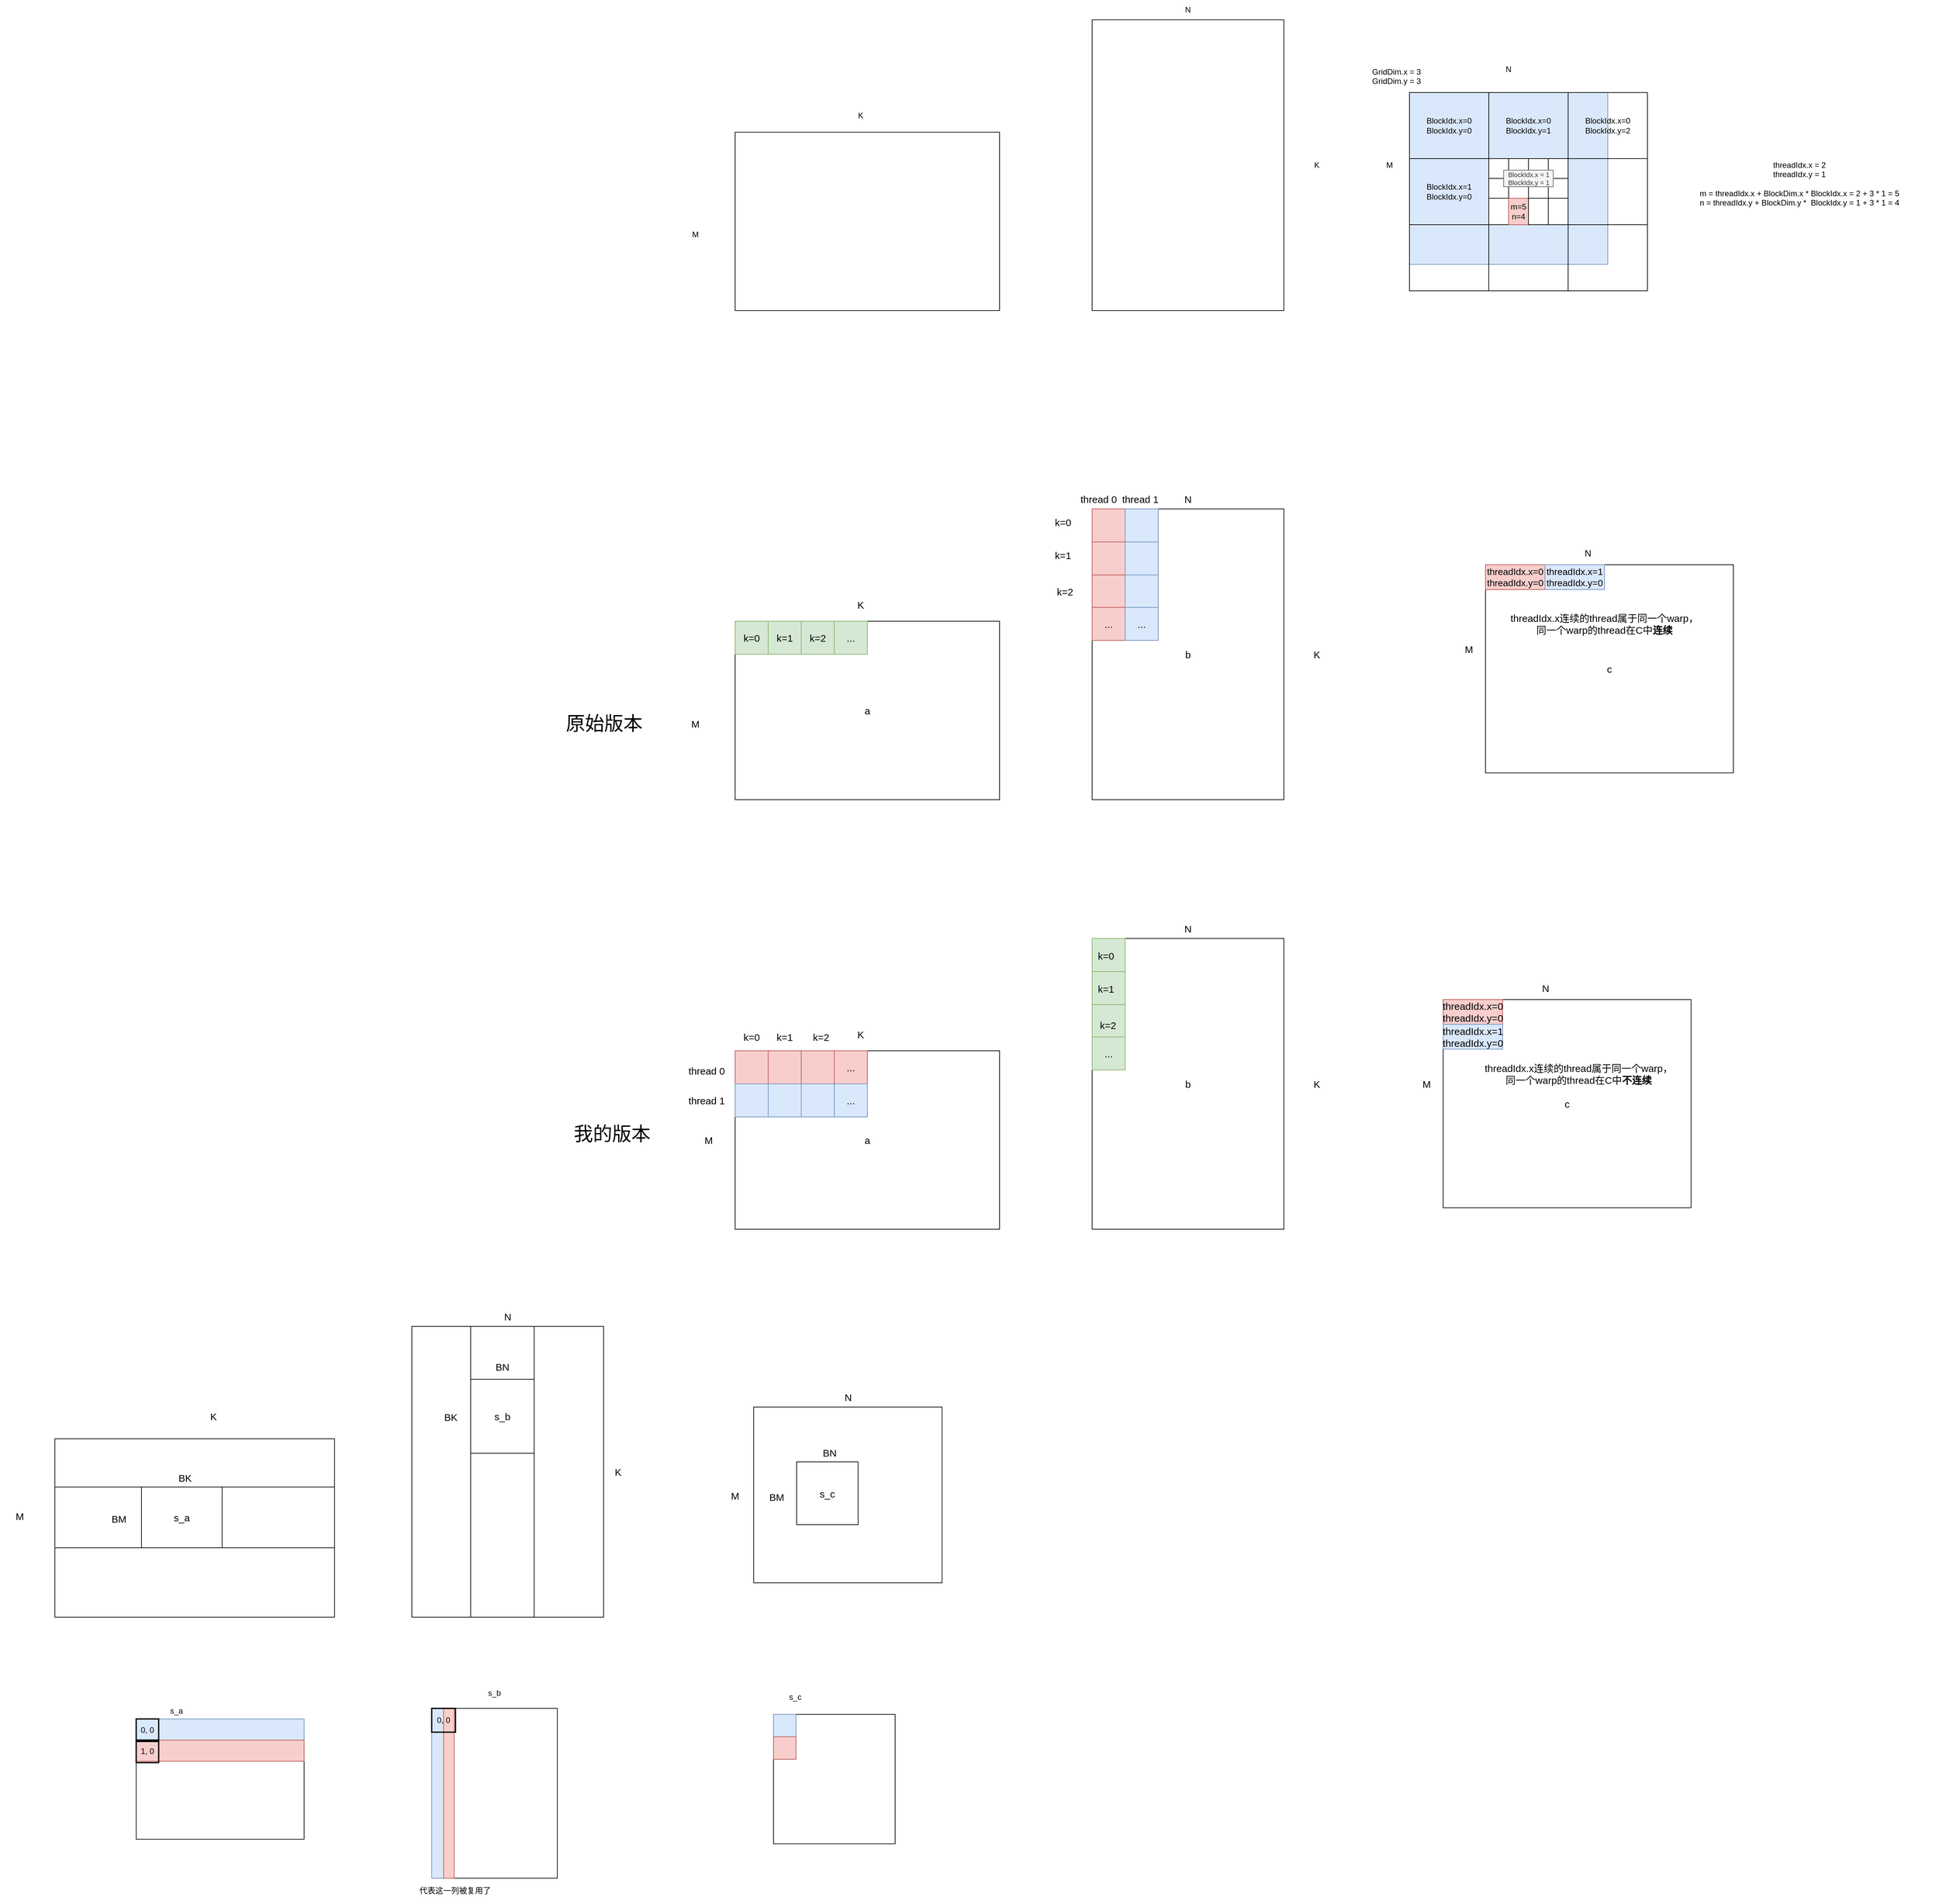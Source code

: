 <mxfile version="24.7.7">
  <diagram name="第 1 页" id="v_rf210XtzXQO-0uFHd5">
    <mxGraphModel dx="3592" dy="1019" grid="0" gridSize="10" guides="1" tooltips="1" connect="1" arrows="1" fold="1" page="1" pageScale="1" pageWidth="827" pageHeight="1169" math="0" shadow="0">
      <root>
        <mxCell id="0" />
        <mxCell id="1" parent="0" />
        <mxCell id="Rxh7XKzHP8LFKw5AA_ND-2" value="" style="rounded=0;whiteSpace=wrap;html=1;" parent="1" vertex="1">
          <mxGeometry x="10" y="200" width="400" height="270" as="geometry" />
        </mxCell>
        <mxCell id="Rxh7XKzHP8LFKw5AA_ND-3" value="M" style="text;html=1;align=center;verticalAlign=middle;whiteSpace=wrap;rounded=0;" parent="1" vertex="1">
          <mxGeometry x="-80" y="340" width="60" height="30" as="geometry" />
        </mxCell>
        <mxCell id="Rxh7XKzHP8LFKw5AA_ND-4" value="K" style="text;html=1;align=center;verticalAlign=middle;whiteSpace=wrap;rounded=0;" parent="1" vertex="1">
          <mxGeometry x="170" y="160" width="60" height="30" as="geometry" />
        </mxCell>
        <mxCell id="Rxh7XKzHP8LFKw5AA_ND-5" value="" style="rounded=0;whiteSpace=wrap;html=1;" parent="1" vertex="1">
          <mxGeometry x="550" y="30" width="290" height="440" as="geometry" />
        </mxCell>
        <mxCell id="Rxh7XKzHP8LFKw5AA_ND-6" value="N" style="text;html=1;align=center;verticalAlign=middle;whiteSpace=wrap;rounded=0;" parent="1" vertex="1">
          <mxGeometry x="665" width="60" height="30" as="geometry" />
        </mxCell>
        <mxCell id="Rxh7XKzHP8LFKw5AA_ND-7" value="K" style="text;html=1;align=center;verticalAlign=middle;whiteSpace=wrap;rounded=0;" parent="1" vertex="1">
          <mxGeometry x="860" y="235" width="60" height="30" as="geometry" />
        </mxCell>
        <mxCell id="Rxh7XKzHP8LFKw5AA_ND-8" value="" style="rounded=0;whiteSpace=wrap;html=1;fillColor=#dae8fc;strokeColor=#6c8ebf;" parent="1" vertex="1">
          <mxGeometry x="1030" y="140" width="300" height="260" as="geometry" />
        </mxCell>
        <mxCell id="Rxh7XKzHP8LFKw5AA_ND-9" value="M" style="text;html=1;align=center;verticalAlign=middle;whiteSpace=wrap;rounded=0;fillColor=none;" parent="1" vertex="1">
          <mxGeometry x="970" y="235" width="60" height="30" as="geometry" />
        </mxCell>
        <mxCell id="Rxh7XKzHP8LFKw5AA_ND-10" value="N" style="text;html=1;align=center;verticalAlign=middle;whiteSpace=wrap;rounded=0;" parent="1" vertex="1">
          <mxGeometry x="1150" y="90" width="60" height="30" as="geometry" />
        </mxCell>
        <mxCell id="Rxh7XKzHP8LFKw5AA_ND-12" value="&lt;div&gt;BlockIdx.x=0&lt;/div&gt;&lt;div&gt;BlockIdx.y=0&lt;/div&gt;" style="rounded=0;whiteSpace=wrap;html=1;fillColor=none;" parent="1" vertex="1">
          <mxGeometry x="1030" y="140" width="120" height="100" as="geometry" />
        </mxCell>
        <mxCell id="Rxh7XKzHP8LFKw5AA_ND-13" value="&lt;div&gt;BlockIdx.x=1&lt;/div&gt;&lt;div&gt;BlockIdx.y=0&lt;/div&gt;" style="rounded=0;whiteSpace=wrap;html=1;fillColor=none;" parent="1" vertex="1">
          <mxGeometry x="1030" y="240" width="120" height="100" as="geometry" />
        </mxCell>
        <mxCell id="Rxh7XKzHP8LFKw5AA_ND-14" value="" style="rounded=0;whiteSpace=wrap;html=1;fillColor=none;" parent="1" vertex="1">
          <mxGeometry x="1030" y="340" width="120" height="100" as="geometry" />
        </mxCell>
        <mxCell id="Rxh7XKzHP8LFKw5AA_ND-15" value="&lt;div&gt;BlockIdx.x=0&lt;/div&gt;&lt;div&gt;BlockIdx.y=1&lt;/div&gt;" style="rounded=0;whiteSpace=wrap;html=1;fillColor=none;" parent="1" vertex="1">
          <mxGeometry x="1150" y="140" width="120" height="100" as="geometry" />
        </mxCell>
        <mxCell id="Rxh7XKzHP8LFKw5AA_ND-16" value="" style="rounded=0;whiteSpace=wrap;html=1;fillColor=none;" parent="1" vertex="1">
          <mxGeometry x="1150" y="240" width="120" height="100" as="geometry" />
        </mxCell>
        <mxCell id="Rxh7XKzHP8LFKw5AA_ND-17" value="" style="rounded=0;whiteSpace=wrap;html=1;fillColor=none;" parent="1" vertex="1">
          <mxGeometry x="1150" y="340" width="120" height="100" as="geometry" />
        </mxCell>
        <mxCell id="Rxh7XKzHP8LFKw5AA_ND-18" value="&lt;div&gt;BlockIdx.x=0&lt;/div&gt;&lt;div&gt;BlockIdx.y=2&lt;/div&gt;" style="rounded=0;whiteSpace=wrap;html=1;fillColor=none;" parent="1" vertex="1">
          <mxGeometry x="1270" y="140" width="120" height="100" as="geometry" />
        </mxCell>
        <mxCell id="Rxh7XKzHP8LFKw5AA_ND-19" value="" style="rounded=0;whiteSpace=wrap;html=1;fillColor=none;" parent="1" vertex="1">
          <mxGeometry x="1270" y="240" width="120" height="100" as="geometry" />
        </mxCell>
        <mxCell id="Rxh7XKzHP8LFKw5AA_ND-20" value="" style="rounded=0;whiteSpace=wrap;html=1;fillColor=none;" parent="1" vertex="1">
          <mxGeometry x="1270" y="340" width="120" height="100" as="geometry" />
        </mxCell>
        <mxCell id="Rxh7XKzHP8LFKw5AA_ND-21" value="&lt;div&gt;GridDim.x = 3&lt;/div&gt;&lt;div&gt;GridDim.y = 3&lt;/div&gt;&lt;div&gt;&lt;br style=&quot;text-wrap: wrap;&quot;&gt;&lt;/div&gt;" style="text;html=1;align=center;verticalAlign=middle;resizable=0;points=[];autosize=1;strokeColor=none;fillColor=none;" parent="1" vertex="1">
          <mxGeometry x="960" y="93" width="100" height="60" as="geometry" />
        </mxCell>
        <mxCell id="Rxh7XKzHP8LFKw5AA_ND-22" value="" style="rounded=0;whiteSpace=wrap;html=1;" parent="1" vertex="1">
          <mxGeometry x="1150" y="240" width="30" height="40" as="geometry" />
        </mxCell>
        <mxCell id="Rxh7XKzHP8LFKw5AA_ND-23" value="" style="rounded=0;whiteSpace=wrap;html=1;" parent="1" vertex="1">
          <mxGeometry x="1180" y="240" width="30" height="40" as="geometry" />
        </mxCell>
        <mxCell id="Rxh7XKzHP8LFKw5AA_ND-24" value="" style="rounded=0;whiteSpace=wrap;html=1;" parent="1" vertex="1">
          <mxGeometry x="1210" y="240" width="30" height="40" as="geometry" />
        </mxCell>
        <mxCell id="Rxh7XKzHP8LFKw5AA_ND-25" value="" style="rounded=0;whiteSpace=wrap;html=1;" parent="1" vertex="1">
          <mxGeometry x="1240" y="240" width="30" height="40" as="geometry" />
        </mxCell>
        <mxCell id="Rxh7XKzHP8LFKw5AA_ND-42" value="" style="rounded=0;whiteSpace=wrap;html=1;" parent="1" vertex="1">
          <mxGeometry x="1150" y="270" width="30" height="40" as="geometry" />
        </mxCell>
        <mxCell id="Rxh7XKzHP8LFKw5AA_ND-43" value="" style="rounded=0;whiteSpace=wrap;html=1;" parent="1" vertex="1">
          <mxGeometry x="1180" y="270" width="30" height="40" as="geometry" />
        </mxCell>
        <mxCell id="Rxh7XKzHP8LFKw5AA_ND-44" value="" style="rounded=0;whiteSpace=wrap;html=1;" parent="1" vertex="1">
          <mxGeometry x="1210" y="270" width="30" height="40" as="geometry" />
        </mxCell>
        <mxCell id="Rxh7XKzHP8LFKw5AA_ND-45" value="" style="rounded=0;whiteSpace=wrap;html=1;" parent="1" vertex="1">
          <mxGeometry x="1240" y="270" width="30" height="40" as="geometry" />
        </mxCell>
        <mxCell id="Rxh7XKzHP8LFKw5AA_ND-46" value="" style="rounded=0;whiteSpace=wrap;html=1;" parent="1" vertex="1">
          <mxGeometry x="1150" y="300" width="30" height="40" as="geometry" />
        </mxCell>
        <mxCell id="Rxh7XKzHP8LFKw5AA_ND-47" value="m=5&lt;div&gt;n=4&lt;/div&gt;" style="rounded=0;whiteSpace=wrap;html=1;fillColor=#f8cecc;strokeColor=#b85450;" parent="1" vertex="1">
          <mxGeometry x="1180" y="300" width="30" height="40" as="geometry" />
        </mxCell>
        <mxCell id="Rxh7XKzHP8LFKw5AA_ND-48" value="" style="rounded=0;whiteSpace=wrap;html=1;" parent="1" vertex="1">
          <mxGeometry x="1210" y="300" width="30" height="40" as="geometry" />
        </mxCell>
        <mxCell id="Rxh7XKzHP8LFKw5AA_ND-49" value="" style="rounded=0;whiteSpace=wrap;html=1;" parent="1" vertex="1">
          <mxGeometry x="1240" y="300" width="30" height="40" as="geometry" />
        </mxCell>
        <mxCell id="Rxh7XKzHP8LFKw5AA_ND-50" value="threadIdx.x = 2&lt;div&gt;threadIdx.y = 1&lt;/div&gt;&lt;div&gt;&lt;br&gt;&lt;/div&gt;&lt;div&gt;m = threadIdx.x + BlockDim.x * BlockIdx.x = 2 + 3 * 1 = 5&lt;/div&gt;&lt;div&gt;n = threadIdx.y + BlockDim.y *&amp;nbsp; BlockIdx.y = 1 + 3 * 1 = 4&lt;/div&gt;" style="text;html=1;align=center;verticalAlign=middle;whiteSpace=wrap;rounded=0;" parent="1" vertex="1">
          <mxGeometry x="1410" y="255" width="420" height="45" as="geometry" />
        </mxCell>
        <mxCell id="Rxh7XKzHP8LFKw5AA_ND-52" value="BlockIdx.x = 1&lt;div style=&quot;font-size: 10px;&quot;&gt;BlockIdx.y = 1&lt;/div&gt;" style="text;html=1;align=center;verticalAlign=middle;whiteSpace=wrap;rounded=0;fillColor=#f5f5f5;fontColor=#333333;strokeColor=#666666;fontSize=10;" parent="1" vertex="1">
          <mxGeometry x="1172.5" y="257.5" width="75" height="25" as="geometry" />
        </mxCell>
        <mxCell id="Rxh7XKzHP8LFKw5AA_ND-106" value="a" style="rounded=0;whiteSpace=wrap;html=1;fontSize=15;" parent="1" vertex="1">
          <mxGeometry x="10" y="940" width="400" height="270" as="geometry" />
        </mxCell>
        <mxCell id="Rxh7XKzHP8LFKw5AA_ND-107" value="M" style="text;html=1;align=center;verticalAlign=middle;whiteSpace=wrap;rounded=0;fontSize=15;" parent="1" vertex="1">
          <mxGeometry x="-80" y="1080" width="60" height="30" as="geometry" />
        </mxCell>
        <mxCell id="Rxh7XKzHP8LFKw5AA_ND-108" value="K" style="text;html=1;align=center;verticalAlign=middle;whiteSpace=wrap;rounded=0;fontSize=15;" parent="1" vertex="1">
          <mxGeometry x="170" y="900" width="60" height="30" as="geometry" />
        </mxCell>
        <mxCell id="Rxh7XKzHP8LFKw5AA_ND-109" value="b" style="rounded=0;whiteSpace=wrap;html=1;fontSize=15;" parent="1" vertex="1">
          <mxGeometry x="550" y="770" width="290" height="440" as="geometry" />
        </mxCell>
        <mxCell id="Rxh7XKzHP8LFKw5AA_ND-110" value="N" style="text;html=1;align=center;verticalAlign=middle;whiteSpace=wrap;rounded=0;fontSize=15;" parent="1" vertex="1">
          <mxGeometry x="665" y="740" width="60" height="30" as="geometry" />
        </mxCell>
        <mxCell id="Rxh7XKzHP8LFKw5AA_ND-111" value="K" style="text;html=1;align=center;verticalAlign=middle;whiteSpace=wrap;rounded=0;fontSize=15;" parent="1" vertex="1">
          <mxGeometry x="860" y="975" width="60" height="30" as="geometry" />
        </mxCell>
        <mxCell id="Rxh7XKzHP8LFKw5AA_ND-112" value="c" style="rounded=0;whiteSpace=wrap;html=1;fontSize=15;" parent="1" vertex="1">
          <mxGeometry x="1145" y="854.5" width="375" height="315" as="geometry" />
        </mxCell>
        <mxCell id="Rxh7XKzHP8LFKw5AA_ND-116" value="M" style="text;html=1;align=center;verticalAlign=middle;whiteSpace=wrap;rounded=0;fillColor=none;fontSize=15;" parent="1" vertex="1">
          <mxGeometry x="1090" y="967" width="60" height="30" as="geometry" />
        </mxCell>
        <mxCell id="Rxh7XKzHP8LFKw5AA_ND-117" value="N" style="text;html=1;align=center;verticalAlign=middle;whiteSpace=wrap;rounded=0;fontSize=14;" parent="1" vertex="1">
          <mxGeometry x="1270" y="822" width="60" height="30" as="geometry" />
        </mxCell>
        <mxCell id="Rxh7XKzHP8LFKw5AA_ND-121" value="threadIdx.x=0&lt;div style=&quot;font-size: 14px;&quot;&gt;threadIdx.y=0&lt;/div&gt;" style="rounded=0;whiteSpace=wrap;html=1;fillColor=#f8cecc;strokeColor=#b85450;fontSize=14;" parent="1" vertex="1">
          <mxGeometry x="1145" y="854.5" width="90" height="37.5" as="geometry" />
        </mxCell>
        <mxCell id="Rxh7XKzHP8LFKw5AA_ND-125" value="threadIdx.x=1&lt;div style=&quot;font-size: 14px;&quot;&gt;threadIdx.y=0&lt;/div&gt;" style="rounded=0;whiteSpace=wrap;html=1;fillColor=#dae8fc;strokeColor=#6c8ebf;fontSize=14;" parent="1" vertex="1">
          <mxGeometry x="1235" y="854.5" width="90" height="37.5" as="geometry" />
        </mxCell>
        <mxCell id="Rxh7XKzHP8LFKw5AA_ND-128" value="k=0" style="rounded=0;whiteSpace=wrap;html=1;fontSize=15;fillColor=#d5e8d4;strokeColor=#82b366;" parent="1" vertex="1">
          <mxGeometry x="10" y="940" width="50" height="50" as="geometry" />
        </mxCell>
        <mxCell id="Rxh7XKzHP8LFKw5AA_ND-129" value="k=1" style="rounded=0;whiteSpace=wrap;html=1;fontSize=15;fillColor=#d5e8d4;strokeColor=#82b366;" parent="1" vertex="1">
          <mxGeometry x="60" y="940" width="50" height="50" as="geometry" />
        </mxCell>
        <mxCell id="Rxh7XKzHP8LFKw5AA_ND-130" value="k=2" style="rounded=0;whiteSpace=wrap;html=1;fontSize=15;fillColor=#d5e8d4;strokeColor=#82b366;" parent="1" vertex="1">
          <mxGeometry x="110" y="940" width="50" height="50" as="geometry" />
        </mxCell>
        <mxCell id="Rxh7XKzHP8LFKw5AA_ND-131" value="..." style="rounded=0;whiteSpace=wrap;html=1;fontSize=15;fillColor=#d5e8d4;strokeColor=#82b366;" parent="1" vertex="1">
          <mxGeometry x="160" y="940" width="50" height="50" as="geometry" />
        </mxCell>
        <mxCell id="Rxh7XKzHP8LFKw5AA_ND-133" value="" style="rounded=0;whiteSpace=wrap;html=1;fillColor=#f8cecc;strokeColor=#b85450;fontSize=15;" parent="1" vertex="1">
          <mxGeometry x="550" y="770" width="50" height="50" as="geometry" />
        </mxCell>
        <mxCell id="Rxh7XKzHP8LFKw5AA_ND-134" value="" style="rounded=0;whiteSpace=wrap;html=1;fillColor=#f8cecc;strokeColor=#b85450;fontSize=15;" parent="1" vertex="1">
          <mxGeometry x="550" y="820" width="50" height="50" as="geometry" />
        </mxCell>
        <mxCell id="Rxh7XKzHP8LFKw5AA_ND-135" value="" style="rounded=0;whiteSpace=wrap;html=1;fillColor=#f8cecc;strokeColor=#b85450;fontSize=15;" parent="1" vertex="1">
          <mxGeometry x="550" y="870" width="50" height="50" as="geometry" />
        </mxCell>
        <mxCell id="Rxh7XKzHP8LFKw5AA_ND-136" value="..." style="rounded=0;whiteSpace=wrap;html=1;fillColor=#f8cecc;strokeColor=#b85450;fontSize=15;" parent="1" vertex="1">
          <mxGeometry x="550" y="919" width="50" height="50" as="geometry" />
        </mxCell>
        <mxCell id="Rxh7XKzHP8LFKw5AA_ND-149" value="" style="rounded=0;whiteSpace=wrap;html=1;fillColor=#dae8fc;strokeColor=#6c8ebf;fontSize=15;" parent="1" vertex="1">
          <mxGeometry x="600" y="770" width="50" height="50" as="geometry" />
        </mxCell>
        <mxCell id="Rxh7XKzHP8LFKw5AA_ND-150" value="" style="rounded=0;whiteSpace=wrap;html=1;fillColor=#dae8fc;strokeColor=#6c8ebf;fontSize=15;" parent="1" vertex="1">
          <mxGeometry x="600" y="820" width="50" height="50" as="geometry" />
        </mxCell>
        <mxCell id="Rxh7XKzHP8LFKw5AA_ND-151" value="" style="rounded=0;whiteSpace=wrap;html=1;fillColor=#dae8fc;strokeColor=#6c8ebf;fontSize=15;" parent="1" vertex="1">
          <mxGeometry x="600" y="870" width="50" height="50" as="geometry" />
        </mxCell>
        <mxCell id="Rxh7XKzHP8LFKw5AA_ND-152" value="..." style="rounded=0;whiteSpace=wrap;html=1;fillColor=#dae8fc;strokeColor=#6c8ebf;fontSize=15;" parent="1" vertex="1">
          <mxGeometry x="600" y="919" width="50" height="50" as="geometry" />
        </mxCell>
        <mxCell id="Rxh7XKzHP8LFKw5AA_ND-153" value="a" style="rounded=0;whiteSpace=wrap;html=1;fontSize=15;" parent="1" vertex="1">
          <mxGeometry x="10" y="1590" width="400" height="270" as="geometry" />
        </mxCell>
        <mxCell id="Rxh7XKzHP8LFKw5AA_ND-154" value="M" style="text;html=1;align=center;verticalAlign=middle;whiteSpace=wrap;rounded=0;fontSize=15;" parent="1" vertex="1">
          <mxGeometry x="-60" y="1710" width="60" height="30" as="geometry" />
        </mxCell>
        <mxCell id="Rxh7XKzHP8LFKw5AA_ND-155" value="K" style="text;html=1;align=center;verticalAlign=middle;whiteSpace=wrap;rounded=0;fontSize=15;" parent="1" vertex="1">
          <mxGeometry x="170" y="1550" width="60" height="30" as="geometry" />
        </mxCell>
        <mxCell id="Rxh7XKzHP8LFKw5AA_ND-156" value="b" style="rounded=0;whiteSpace=wrap;html=1;fontSize=15;" parent="1" vertex="1">
          <mxGeometry x="550" y="1420" width="290" height="440" as="geometry" />
        </mxCell>
        <mxCell id="Rxh7XKzHP8LFKw5AA_ND-157" value="N" style="text;html=1;align=center;verticalAlign=middle;whiteSpace=wrap;rounded=0;fontSize=15;" parent="1" vertex="1">
          <mxGeometry x="665" y="1390" width="60" height="30" as="geometry" />
        </mxCell>
        <mxCell id="Rxh7XKzHP8LFKw5AA_ND-158" value="K" style="text;html=1;align=center;verticalAlign=middle;whiteSpace=wrap;rounded=0;fontSize=15;" parent="1" vertex="1">
          <mxGeometry x="860" y="1625" width="60" height="30" as="geometry" />
        </mxCell>
        <mxCell id="Rxh7XKzHP8LFKw5AA_ND-159" value="c" style="rounded=0;whiteSpace=wrap;html=1;fontSize=15;" parent="1" vertex="1">
          <mxGeometry x="1081" y="1512.5" width="375" height="315" as="geometry" />
        </mxCell>
        <mxCell id="Rxh7XKzHP8LFKw5AA_ND-160" value="M" style="text;html=1;align=center;verticalAlign=middle;whiteSpace=wrap;rounded=0;fillColor=none;fontSize=15;" parent="1" vertex="1">
          <mxGeometry x="1026" y="1625" width="60" height="30" as="geometry" />
        </mxCell>
        <mxCell id="Rxh7XKzHP8LFKw5AA_ND-161" value="N" style="text;html=1;align=center;verticalAlign=middle;whiteSpace=wrap;rounded=0;fontSize=15;" parent="1" vertex="1">
          <mxGeometry x="1206" y="1480" width="60" height="30" as="geometry" />
        </mxCell>
        <mxCell id="Rxh7XKzHP8LFKw5AA_ND-162" value="threadIdx.x=0&lt;div style=&quot;font-size: 15px;&quot;&gt;threadIdx.y=0&lt;/div&gt;" style="rounded=0;whiteSpace=wrap;html=1;fillColor=#f8cecc;strokeColor=#b85450;fontSize=15;" parent="1" vertex="1">
          <mxGeometry x="1081" y="1512.5" width="90" height="37.5" as="geometry" />
        </mxCell>
        <mxCell id="Rxh7XKzHP8LFKw5AA_ND-164" value="" style="rounded=0;whiteSpace=wrap;html=1;fontSize=15;fillColor=#f8cecc;strokeColor=#b85450;" parent="1" vertex="1">
          <mxGeometry x="10" y="1590" width="50" height="50" as="geometry" />
        </mxCell>
        <mxCell id="Rxh7XKzHP8LFKw5AA_ND-165" value="" style="rounded=0;whiteSpace=wrap;html=1;fontSize=15;fillColor=#f8cecc;strokeColor=#b85450;" parent="1" vertex="1">
          <mxGeometry x="60" y="1590" width="50" height="50" as="geometry" />
        </mxCell>
        <mxCell id="Rxh7XKzHP8LFKw5AA_ND-166" value="" style="rounded=0;whiteSpace=wrap;html=1;fontSize=15;fillColor=#f8cecc;strokeColor=#b85450;" parent="1" vertex="1">
          <mxGeometry x="110" y="1590" width="50" height="50" as="geometry" />
        </mxCell>
        <mxCell id="Rxh7XKzHP8LFKw5AA_ND-167" value="..." style="rounded=0;whiteSpace=wrap;html=1;fontSize=15;fillColor=#f8cecc;strokeColor=#b85450;" parent="1" vertex="1">
          <mxGeometry x="160" y="1590" width="50" height="50" as="geometry" />
        </mxCell>
        <mxCell id="Rxh7XKzHP8LFKw5AA_ND-168" value="" style="rounded=0;whiteSpace=wrap;html=1;fillColor=#d5e8d4;strokeColor=#82b366;fontSize=15;" parent="1" vertex="1">
          <mxGeometry x="550" y="1420" width="50" height="50" as="geometry" />
        </mxCell>
        <mxCell id="Rxh7XKzHP8LFKw5AA_ND-169" value="" style="rounded=0;whiteSpace=wrap;html=1;fillColor=#d5e8d4;strokeColor=#82b366;fontSize=15;" parent="1" vertex="1">
          <mxGeometry x="550" y="1470" width="50" height="50" as="geometry" />
        </mxCell>
        <mxCell id="Rxh7XKzHP8LFKw5AA_ND-170" value="" style="rounded=0;whiteSpace=wrap;html=1;fillColor=#d5e8d4;strokeColor=#82b366;fontSize=15;" parent="1" vertex="1">
          <mxGeometry x="550" y="1520" width="50" height="50" as="geometry" />
        </mxCell>
        <mxCell id="Rxh7XKzHP8LFKw5AA_ND-171" value="..." style="rounded=0;whiteSpace=wrap;html=1;fillColor=#d5e8d4;strokeColor=#82b366;fontSize=15;" parent="1" vertex="1">
          <mxGeometry x="550" y="1569" width="50" height="50" as="geometry" />
        </mxCell>
        <mxCell id="Rxh7XKzHP8LFKw5AA_ND-185" value="" style="rounded=0;whiteSpace=wrap;html=1;fontSize=15;fillColor=#dae8fc;strokeColor=#6c8ebf;" parent="1" vertex="1">
          <mxGeometry x="10" y="1640" width="50" height="50" as="geometry" />
        </mxCell>
        <mxCell id="Rxh7XKzHP8LFKw5AA_ND-186" value="" style="rounded=0;whiteSpace=wrap;html=1;fontSize=15;fillColor=#dae8fc;strokeColor=#6c8ebf;" parent="1" vertex="1">
          <mxGeometry x="60" y="1640" width="50" height="50" as="geometry" />
        </mxCell>
        <mxCell id="Rxh7XKzHP8LFKw5AA_ND-187" value="" style="rounded=0;whiteSpace=wrap;html=1;fontSize=15;fillColor=#dae8fc;strokeColor=#6c8ebf;" parent="1" vertex="1">
          <mxGeometry x="110" y="1640" width="50" height="50" as="geometry" />
        </mxCell>
        <mxCell id="Rxh7XKzHP8LFKw5AA_ND-188" value="..." style="rounded=0;whiteSpace=wrap;html=1;fontSize=15;fillColor=#dae8fc;strokeColor=#6c8ebf;" parent="1" vertex="1">
          <mxGeometry x="160" y="1640" width="50" height="50" as="geometry" />
        </mxCell>
        <mxCell id="Rxh7XKzHP8LFKw5AA_ND-189" value="threadIdx.x=1&lt;div style=&quot;font-size: 15px;&quot;&gt;threadIdx.y=0&lt;/div&gt;" style="rounded=0;whiteSpace=wrap;html=1;fillColor=#dae8fc;strokeColor=#6c8ebf;fontSize=15;" parent="1" vertex="1">
          <mxGeometry x="1081" y="1550" width="90" height="37.5" as="geometry" />
        </mxCell>
        <mxCell id="Rxh7XKzHP8LFKw5AA_ND-190" value="threadIdx.x连续的thread属于同一个warp，同一个warp的thread在C中&lt;b style=&quot;font-size: 15px;&quot;&gt;不连续&lt;/b&gt;" style="text;html=1;align=center;verticalAlign=middle;whiteSpace=wrap;rounded=0;fontSize=15;" parent="1" vertex="1">
          <mxGeometry x="1136" y="1615" width="300" height="20" as="geometry" />
        </mxCell>
        <mxCell id="Rxh7XKzHP8LFKw5AA_ND-191" value="threadIdx.x连续的thread属于同一个warp，同一个warp的thread在C中&lt;b style=&quot;font-size: 15px;&quot;&gt;连续&lt;/b&gt;" style="text;html=1;align=center;verticalAlign=middle;whiteSpace=wrap;rounded=0;fontSize=15;" parent="1" vertex="1">
          <mxGeometry x="1180" y="934" width="290" height="20" as="geometry" />
        </mxCell>
        <mxCell id="Rxh7XKzHP8LFKw5AA_ND-192" value="原始版本" style="text;html=1;align=center;verticalAlign=middle;whiteSpace=wrap;rounded=0;fontSize=29;" parent="1" vertex="1">
          <mxGeometry x="-294" y="1080" width="212" height="30" as="geometry" />
        </mxCell>
        <mxCell id="Rxh7XKzHP8LFKw5AA_ND-194" value="我的版本" style="text;html=1;align=center;verticalAlign=middle;whiteSpace=wrap;rounded=0;fontSize=29;" parent="1" vertex="1">
          <mxGeometry x="-282" y="1701" width="212" height="30" as="geometry" />
        </mxCell>
        <mxCell id="Rxh7XKzHP8LFKw5AA_ND-195" value="k=0" style="text;html=1;align=center;verticalAlign=middle;whiteSpace=wrap;rounded=0;fontSize=15;" parent="1" vertex="1">
          <mxGeometry x="476" y="775" width="60" height="30" as="geometry" />
        </mxCell>
        <mxCell id="Rxh7XKzHP8LFKw5AA_ND-197" value="k=1" style="text;html=1;align=center;verticalAlign=middle;whiteSpace=wrap;rounded=0;fontSize=15;" parent="1" vertex="1">
          <mxGeometry x="476" y="824.5" width="60" height="30" as="geometry" />
        </mxCell>
        <mxCell id="Rxh7XKzHP8LFKw5AA_ND-198" value="thread 0" style="text;html=1;align=center;verticalAlign=middle;whiteSpace=wrap;rounded=0;fontSize=15;" parent="1" vertex="1">
          <mxGeometry x="530" y="740" width="60" height="30" as="geometry" />
        </mxCell>
        <mxCell id="Rxh7XKzHP8LFKw5AA_ND-199" value="thread 1" style="text;html=1;align=center;verticalAlign=middle;whiteSpace=wrap;rounded=0;fontSize=15;" parent="1" vertex="1">
          <mxGeometry x="593" y="740" width="60" height="30" as="geometry" />
        </mxCell>
        <mxCell id="Rxh7XKzHP8LFKw5AA_ND-202" value="k=2" style="text;html=1;align=center;verticalAlign=middle;whiteSpace=wrap;rounded=0;fontSize=15;" parent="1" vertex="1">
          <mxGeometry x="479" y="880" width="60" height="30" as="geometry" />
        </mxCell>
        <mxCell id="Rxh7XKzHP8LFKw5AA_ND-203" value="k=0" style="text;html=1;align=center;verticalAlign=middle;whiteSpace=wrap;rounded=0;fontSize=15;" parent="1" vertex="1">
          <mxGeometry x="541" y="1431" width="60" height="30" as="geometry" />
        </mxCell>
        <mxCell id="Rxh7XKzHP8LFKw5AA_ND-204" value="k=1" style="text;html=1;align=center;verticalAlign=middle;whiteSpace=wrap;rounded=0;fontSize=15;" parent="1" vertex="1">
          <mxGeometry x="541" y="1480.5" width="60" height="30" as="geometry" />
        </mxCell>
        <mxCell id="Rxh7XKzHP8LFKw5AA_ND-205" value="k=2" style="text;html=1;align=center;verticalAlign=middle;whiteSpace=wrap;rounded=0;fontSize=15;" parent="1" vertex="1">
          <mxGeometry x="544" y="1536" width="60" height="30" as="geometry" />
        </mxCell>
        <mxCell id="Rxh7XKzHP8LFKw5AA_ND-206" value="thread 0" style="text;html=1;align=center;verticalAlign=middle;whiteSpace=wrap;rounded=0;fontSize=15;" parent="1" vertex="1">
          <mxGeometry x="-63" y="1605" width="60" height="30" as="geometry" />
        </mxCell>
        <mxCell id="Rxh7XKzHP8LFKw5AA_ND-207" value="thread 1" style="text;html=1;align=center;verticalAlign=middle;whiteSpace=wrap;rounded=0;fontSize=15;" parent="1" vertex="1">
          <mxGeometry x="-63" y="1650" width="60" height="30" as="geometry" />
        </mxCell>
        <mxCell id="Rxh7XKzHP8LFKw5AA_ND-209" value="k=0" style="text;html=1;align=center;verticalAlign=middle;whiteSpace=wrap;rounded=0;fontSize=15;" parent="1" vertex="1">
          <mxGeometry x="5" y="1553.75" width="60" height="30" as="geometry" />
        </mxCell>
        <mxCell id="Rxh7XKzHP8LFKw5AA_ND-210" value="k=1" style="text;html=1;align=center;verticalAlign=middle;whiteSpace=wrap;rounded=0;fontSize=15;" parent="1" vertex="1">
          <mxGeometry x="55" y="1553.75" width="60" height="30" as="geometry" />
        </mxCell>
        <mxCell id="Rxh7XKzHP8LFKw5AA_ND-211" value="k=2" style="text;html=1;align=center;verticalAlign=middle;whiteSpace=wrap;rounded=0;fontSize=15;" parent="1" vertex="1">
          <mxGeometry x="110" y="1553.5" width="60" height="30" as="geometry" />
        </mxCell>
        <mxCell id="WX1znI-t0sQtIJcLe8tx-1" value="" style="rounded=0;whiteSpace=wrap;html=1;fontSize=15;" vertex="1" parent="1">
          <mxGeometry x="-1019" y="2177" width="423" height="270" as="geometry" />
        </mxCell>
        <mxCell id="WX1znI-t0sQtIJcLe8tx-4" value="" style="rounded=0;whiteSpace=wrap;html=1;fontSize=15;" vertex="1" parent="1">
          <mxGeometry x="-479" y="2007" width="290" height="440" as="geometry" />
        </mxCell>
        <mxCell id="WX1znI-t0sQtIJcLe8tx-5" value="N" style="text;html=1;align=center;verticalAlign=middle;whiteSpace=wrap;rounded=0;fontSize=15;" vertex="1" parent="1">
          <mxGeometry x="-364" y="1977" width="60" height="30" as="geometry" />
        </mxCell>
        <mxCell id="WX1znI-t0sQtIJcLe8tx-6" value="K" style="text;html=1;align=center;verticalAlign=middle;whiteSpace=wrap;rounded=0;fontSize=15;" vertex="1" parent="1">
          <mxGeometry x="-197" y="2212" width="60" height="30" as="geometry" />
        </mxCell>
        <mxCell id="WX1znI-t0sQtIJcLe8tx-27" value="M" style="text;html=1;align=center;verticalAlign=middle;whiteSpace=wrap;rounded=0;fontSize=15;" vertex="1" parent="1">
          <mxGeometry x="-1102" y="2279" width="60" height="29" as="geometry" />
        </mxCell>
        <mxCell id="WX1znI-t0sQtIJcLe8tx-28" value="K" style="text;html=1;align=center;verticalAlign=middle;whiteSpace=wrap;rounded=0;fontSize=15;" vertex="1" parent="1">
          <mxGeometry x="-809" y="2128" width="60" height="30" as="geometry" />
        </mxCell>
        <mxCell id="WX1znI-t0sQtIJcLe8tx-29" value="" style="rounded=0;whiteSpace=wrap;html=1;fontSize=15;" vertex="1" parent="1">
          <mxGeometry x="38" y="2129" width="285" height="266" as="geometry" />
        </mxCell>
        <mxCell id="WX1znI-t0sQtIJcLe8tx-30" value="M" style="text;html=1;align=center;verticalAlign=middle;whiteSpace=wrap;rounded=0;fontSize=15;" vertex="1" parent="1">
          <mxGeometry x="-20" y="2248" width="60" height="29" as="geometry" />
        </mxCell>
        <mxCell id="WX1znI-t0sQtIJcLe8tx-31" value="N" style="text;html=1;align=center;verticalAlign=middle;whiteSpace=wrap;rounded=0;fontSize=15;" vertex="1" parent="1">
          <mxGeometry x="150.5" y="2099" width="60" height="30" as="geometry" />
        </mxCell>
        <mxCell id="WX1znI-t0sQtIJcLe8tx-35" value="" style="rounded=0;whiteSpace=wrap;html=1;fontSize=15;" vertex="1" parent="1">
          <mxGeometry x="-1019" y="2250" width="423" height="92" as="geometry" />
        </mxCell>
        <mxCell id="WX1znI-t0sQtIJcLe8tx-37" value="" style="rounded=0;whiteSpace=wrap;html=1;fontSize=15;" vertex="1" parent="1">
          <mxGeometry x="-390" y="2007" width="96" height="440" as="geometry" />
        </mxCell>
        <mxCell id="WX1znI-t0sQtIJcLe8tx-39" value="s_c" style="rounded=0;whiteSpace=wrap;html=1;fontSize=15;" vertex="1" parent="1">
          <mxGeometry x="103" y="2212" width="93" height="95" as="geometry" />
        </mxCell>
        <mxCell id="WX1znI-t0sQtIJcLe8tx-40" value="s_a" style="rounded=0;whiteSpace=wrap;html=1;fontSize=15;" vertex="1" parent="1">
          <mxGeometry x="-888" y="2250" width="122" height="92" as="geometry" />
        </mxCell>
        <mxCell id="WX1znI-t0sQtIJcLe8tx-41" value="s_b" style="rounded=0;whiteSpace=wrap;html=1;fontSize=15;" vertex="1" parent="1">
          <mxGeometry x="-390" y="2087" width="96" height="112" as="geometry" />
        </mxCell>
        <mxCell id="WX1znI-t0sQtIJcLe8tx-42" value="" style="rounded=0;whiteSpace=wrap;html=1;fontSize=15;" vertex="1" parent="1">
          <mxGeometry x="-896" y="2601" width="254" height="182" as="geometry" />
        </mxCell>
        <mxCell id="WX1znI-t0sQtIJcLe8tx-43" value="" style="rounded=0;whiteSpace=wrap;html=1;fontSize=15;" vertex="1" parent="1">
          <mxGeometry x="-449" y="2585" width="190" height="257" as="geometry" />
        </mxCell>
        <mxCell id="WX1znI-t0sQtIJcLe8tx-44" value="s_a" style="text;html=1;align=center;verticalAlign=middle;whiteSpace=wrap;rounded=0;" vertex="1" parent="1">
          <mxGeometry x="-865" y="2574" width="60" height="30" as="geometry" />
        </mxCell>
        <mxCell id="WX1znI-t0sQtIJcLe8tx-45" value="s_b" style="text;html=1;align=center;verticalAlign=middle;whiteSpace=wrap;rounded=0;" vertex="1" parent="1">
          <mxGeometry x="-384" y="2547" width="60" height="30" as="geometry" />
        </mxCell>
        <mxCell id="WX1znI-t0sQtIJcLe8tx-48" value="" style="rounded=0;whiteSpace=wrap;html=1;fontSize=15;" vertex="1" parent="1">
          <mxGeometry x="68" y="2594" width="184" height="196" as="geometry" />
        </mxCell>
        <mxCell id="WX1znI-t0sQtIJcLe8tx-49" value="s_c" style="text;html=1;align=center;verticalAlign=middle;whiteSpace=wrap;rounded=0;" vertex="1" parent="1">
          <mxGeometry x="70.5" y="2553" width="60" height="30" as="geometry" />
        </mxCell>
        <mxCell id="WX1znI-t0sQtIJcLe8tx-50" value="" style="whiteSpace=wrap;html=1;aspect=fixed;fillColor=#dae8fc;strokeColor=#6c8ebf;" vertex="1" parent="1">
          <mxGeometry x="68" y="2594" width="34" height="34" as="geometry" />
        </mxCell>
        <mxCell id="WX1znI-t0sQtIJcLe8tx-51" value="" style="rounded=0;whiteSpace=wrap;html=1;fontSize=15;fillColor=#dae8fc;strokeColor=#6c8ebf;" vertex="1" parent="1">
          <mxGeometry x="-896" y="2601" width="254" height="32" as="geometry" />
        </mxCell>
        <mxCell id="WX1znI-t0sQtIJcLe8tx-52" value="" style="rounded=0;whiteSpace=wrap;html=1;fontSize=15;fillColor=#dae8fc;strokeColor=#6c8ebf;" vertex="1" parent="1">
          <mxGeometry x="-449" y="2585" width="34" height="257" as="geometry" />
        </mxCell>
        <mxCell id="WX1znI-t0sQtIJcLe8tx-53" value="" style="whiteSpace=wrap;html=1;aspect=fixed;fillColor=#f8cecc;strokeColor=#b85450;" vertex="1" parent="1">
          <mxGeometry x="68" y="2628" width="34" height="34" as="geometry" />
        </mxCell>
        <mxCell id="WX1znI-t0sQtIJcLe8tx-54" value="" style="rounded=0;whiteSpace=wrap;html=1;fontSize=15;fillColor=#f8cecc;strokeColor=#b85450;" vertex="1" parent="1">
          <mxGeometry x="-896" y="2633" width="254" height="32" as="geometry" />
        </mxCell>
        <mxCell id="WX1znI-t0sQtIJcLe8tx-55" value="" style="rounded=0;whiteSpace=wrap;html=1;fontSize=15;fillColor=#f8cecc;strokeColor=#b85450;" vertex="1" parent="1">
          <mxGeometry x="-431" y="2585" width="16" height="257" as="geometry" />
        </mxCell>
        <mxCell id="WX1znI-t0sQtIJcLe8tx-59" value="BM" style="text;html=1;align=center;verticalAlign=middle;whiteSpace=wrap;rounded=0;fontSize=15;" vertex="1" parent="1">
          <mxGeometry x="-952" y="2283" width="60" height="29" as="geometry" />
        </mxCell>
        <mxCell id="WX1znI-t0sQtIJcLe8tx-60" value="BK" style="text;html=1;align=center;verticalAlign=middle;whiteSpace=wrap;rounded=0;fontSize=15;" vertex="1" parent="1">
          <mxGeometry x="-852" y="2221" width="60" height="29" as="geometry" />
        </mxCell>
        <mxCell id="WX1znI-t0sQtIJcLe8tx-61" value="BK" style="text;html=1;align=center;verticalAlign=middle;whiteSpace=wrap;rounded=0;fontSize=15;" vertex="1" parent="1">
          <mxGeometry x="-450" y="2129" width="60" height="29" as="geometry" />
        </mxCell>
        <mxCell id="WX1znI-t0sQtIJcLe8tx-62" value="BN" style="text;html=1;align=center;verticalAlign=middle;whiteSpace=wrap;rounded=0;fontSize=15;" vertex="1" parent="1">
          <mxGeometry x="-372" y="2053" width="60" height="29" as="geometry" />
        </mxCell>
        <mxCell id="WX1znI-t0sQtIJcLe8tx-63" value="BM" style="text;html=1;align=center;verticalAlign=middle;whiteSpace=wrap;rounded=0;fontSize=15;" vertex="1" parent="1">
          <mxGeometry x="43" y="2250" width="60" height="29" as="geometry" />
        </mxCell>
        <mxCell id="WX1znI-t0sQtIJcLe8tx-64" value="BN" style="text;html=1;align=center;verticalAlign=middle;whiteSpace=wrap;rounded=0;fontSize=15;" vertex="1" parent="1">
          <mxGeometry x="123" y="2183" width="60" height="29" as="geometry" />
        </mxCell>
        <mxCell id="WX1znI-t0sQtIJcLe8tx-66" value="代表这一列被复用了" style="text;html=1;align=center;verticalAlign=middle;whiteSpace=wrap;rounded=0;" vertex="1" parent="1">
          <mxGeometry x="-530" y="2842" width="233" height="38" as="geometry" />
        </mxCell>
        <mxCell id="WX1znI-t0sQtIJcLe8tx-67" value="0, 0" style="whiteSpace=wrap;html=1;aspect=fixed;fillColor=none;strokeWidth=2;" vertex="1" parent="1">
          <mxGeometry x="-449" y="2585" width="36" height="36" as="geometry" />
        </mxCell>
        <mxCell id="WX1znI-t0sQtIJcLe8tx-68" value="0, 0" style="whiteSpace=wrap;html=1;aspect=fixed;fillColor=none;strokeWidth=2;" vertex="1" parent="1">
          <mxGeometry x="-896" y="2601" width="34" height="34" as="geometry" />
        </mxCell>
        <mxCell id="WX1znI-t0sQtIJcLe8tx-69" value="1, 0" style="whiteSpace=wrap;html=1;aspect=fixed;fillColor=none;strokeWidth=2;" vertex="1" parent="1">
          <mxGeometry x="-896" y="2633" width="34" height="34" as="geometry" />
        </mxCell>
      </root>
    </mxGraphModel>
  </diagram>
</mxfile>
